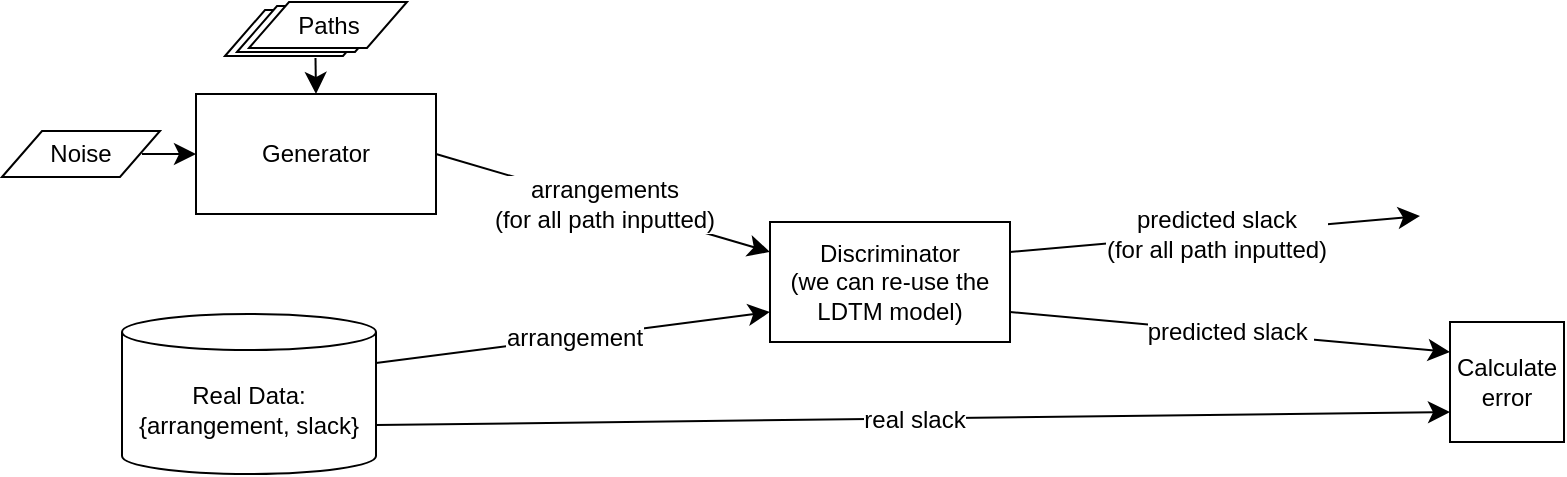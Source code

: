 <mxfile version="24.4.0" type="github">
  <diagram name="Page-1" id="ymLmdRIbzBYODP3hA8Bi">
    <mxGraphModel dx="1300" dy="814" grid="0" gridSize="10" guides="1" tooltips="1" connect="1" arrows="1" fold="1" page="0" pageScale="1" pageWidth="850" pageHeight="1100" math="0" shadow="0">
      <root>
        <mxCell id="0" />
        <mxCell id="1" parent="0" />
        <mxCell id="lxLlIVYKr5coCof-v2dZ-1" value="Real Data:&lt;div&gt;{arrangement, slack}&lt;/div&gt;" style="shape=cylinder3;whiteSpace=wrap;html=1;boundedLbl=1;backgroundOutline=1;size=9.0;" vertex="1" parent="1">
          <mxGeometry x="-43" y="174" width="127" height="80" as="geometry" />
        </mxCell>
        <mxCell id="lxLlIVYKr5coCof-v2dZ-4" value="Generator" style="rounded=0;whiteSpace=wrap;html=1;" vertex="1" parent="1">
          <mxGeometry x="-6" y="64" width="120" height="60" as="geometry" />
        </mxCell>
        <mxCell id="lxLlIVYKr5coCof-v2dZ-15" style="edgeStyle=none;curved=1;rounded=0;orthogonalLoop=1;jettySize=auto;html=1;exitX=1;exitY=0.5;exitDx=0;exitDy=0;exitPerimeter=0;entryX=0;entryY=0.5;entryDx=0;entryDy=0;fontSize=12;startSize=8;endSize=8;" edge="1" parent="1" target="lxLlIVYKr5coCof-v2dZ-4">
          <mxGeometry relative="1" as="geometry">
            <mxPoint x="-33" y="94" as="sourcePoint" />
          </mxGeometry>
        </mxCell>
        <mxCell id="lxLlIVYKr5coCof-v2dZ-17" style="edgeStyle=none;curved=1;rounded=0;orthogonalLoop=1;jettySize=auto;html=1;exitX=0.25;exitY=1;exitDx=0;exitDy=0;exitPerimeter=0;entryX=0.5;entryY=0;entryDx=0;entryDy=0;fontSize=12;startSize=8;endSize=8;" edge="1" parent="1" target="lxLlIVYKr5coCof-v2dZ-4">
          <mxGeometry relative="1" as="geometry">
            <mxPoint x="53.75" y="46" as="sourcePoint" />
          </mxGeometry>
        </mxCell>
        <mxCell id="lxLlIVYKr5coCof-v2dZ-18" value="Discriminator&lt;div&gt;(we can re-use the LDTM model)&lt;/div&gt;" style="rounded=0;whiteSpace=wrap;html=1;" vertex="1" parent="1">
          <mxGeometry x="281" y="128" width="120" height="60" as="geometry" />
        </mxCell>
        <mxCell id="lxLlIVYKr5coCof-v2dZ-21" value="Paths" style="shape=parallelogram;perimeter=parallelogramPerimeter;whiteSpace=wrap;html=1;fixedSize=1;" vertex="1" parent="1">
          <mxGeometry x="8.5" y="22" width="79" height="23" as="geometry" />
        </mxCell>
        <mxCell id="lxLlIVYKr5coCof-v2dZ-22" value="Paths" style="shape=parallelogram;perimeter=parallelogramPerimeter;whiteSpace=wrap;html=1;fixedSize=1;" vertex="1" parent="1">
          <mxGeometry x="14.5" y="20" width="79" height="23" as="geometry" />
        </mxCell>
        <mxCell id="lxLlIVYKr5coCof-v2dZ-23" value="Paths" style="shape=parallelogram;perimeter=parallelogramPerimeter;whiteSpace=wrap;html=1;fixedSize=1;" vertex="1" parent="1">
          <mxGeometry x="20.5" y="18" width="79" height="23" as="geometry" />
        </mxCell>
        <mxCell id="lxLlIVYKr5coCof-v2dZ-26" value="Noise" style="shape=parallelogram;perimeter=parallelogramPerimeter;whiteSpace=wrap;html=1;fixedSize=1;" vertex="1" parent="1">
          <mxGeometry x="-103" y="82.5" width="79" height="23" as="geometry" />
        </mxCell>
        <mxCell id="lxLlIVYKr5coCof-v2dZ-27" value="" style="endArrow=classic;html=1;rounded=0;fontSize=12;startSize=8;endSize=8;curved=1;exitX=1;exitY=0;exitDx=0;exitDy=24.5;exitPerimeter=0;entryX=0;entryY=0.75;entryDx=0;entryDy=0;" edge="1" parent="1" source="lxLlIVYKr5coCof-v2dZ-1" target="lxLlIVYKr5coCof-v2dZ-18">
          <mxGeometry relative="1" as="geometry">
            <mxPoint x="293" y="200" as="sourcePoint" />
            <mxPoint x="393" y="200" as="targetPoint" />
          </mxGeometry>
        </mxCell>
        <mxCell id="lxLlIVYKr5coCof-v2dZ-28" value="arrangement" style="edgeLabel;resizable=0;html=1;fontSize=12;;align=center;verticalAlign=middle;" connectable="0" vertex="1" parent="lxLlIVYKr5coCof-v2dZ-27">
          <mxGeometry relative="1" as="geometry" />
        </mxCell>
        <mxCell id="lxLlIVYKr5coCof-v2dZ-29" value="" style="endArrow=classic;html=1;rounded=0;fontSize=12;startSize=8;endSize=8;curved=1;exitX=1;exitY=0.5;exitDx=0;exitDy=0;entryX=0;entryY=0.25;entryDx=0;entryDy=0;" edge="1" parent="1" source="lxLlIVYKr5coCof-v2dZ-4" target="lxLlIVYKr5coCof-v2dZ-18">
          <mxGeometry relative="1" as="geometry">
            <mxPoint x="94" y="224" as="sourcePoint" />
            <mxPoint x="226" y="179" as="targetPoint" />
          </mxGeometry>
        </mxCell>
        <mxCell id="lxLlIVYKr5coCof-v2dZ-30" value="arrangements&lt;div&gt;(for all path inputted)&lt;/div&gt;" style="edgeLabel;resizable=0;html=1;fontSize=12;;align=center;verticalAlign=middle;" connectable="0" vertex="1" parent="lxLlIVYKr5coCof-v2dZ-29">
          <mxGeometry relative="1" as="geometry" />
        </mxCell>
        <mxCell id="lxLlIVYKr5coCof-v2dZ-31" value="" style="endArrow=classic;html=1;rounded=0;fontSize=12;startSize=8;endSize=8;curved=1;exitX=1;exitY=0;exitDx=0;exitDy=55.5;exitPerimeter=0;entryX=0;entryY=0.75;entryDx=0;entryDy=0;" edge="1" parent="1" source="lxLlIVYKr5coCof-v2dZ-1" target="lxLlIVYKr5coCof-v2dZ-38">
          <mxGeometry relative="1" as="geometry">
            <mxPoint x="94" y="208" as="sourcePoint" />
            <mxPoint x="622" y="206" as="targetPoint" />
          </mxGeometry>
        </mxCell>
        <mxCell id="lxLlIVYKr5coCof-v2dZ-32" value="real slack" style="edgeLabel;resizable=0;html=1;fontSize=12;;align=center;verticalAlign=middle;" connectable="0" vertex="1" parent="lxLlIVYKr5coCof-v2dZ-31">
          <mxGeometry relative="1" as="geometry" />
        </mxCell>
        <mxCell id="lxLlIVYKr5coCof-v2dZ-33" value="" style="endArrow=classic;html=1;rounded=0;fontSize=12;startSize=8;endSize=8;curved=1;exitX=1;exitY=0.25;exitDx=0;exitDy=0;" edge="1" parent="1" source="lxLlIVYKr5coCof-v2dZ-18">
          <mxGeometry relative="1" as="geometry">
            <mxPoint x="124" y="104" as="sourcePoint" />
            <mxPoint x="606" y="125" as="targetPoint" />
          </mxGeometry>
        </mxCell>
        <mxCell id="lxLlIVYKr5coCof-v2dZ-34" value="predicted slack&lt;br&gt;&lt;div&gt;(for all path inputted)&lt;/div&gt;" style="edgeLabel;resizable=0;html=1;fontSize=12;;align=center;verticalAlign=middle;" connectable="0" vertex="1" parent="lxLlIVYKr5coCof-v2dZ-33">
          <mxGeometry relative="1" as="geometry" />
        </mxCell>
        <mxCell id="lxLlIVYKr5coCof-v2dZ-35" value="" style="endArrow=classic;html=1;rounded=0;fontSize=12;startSize=8;endSize=8;curved=1;exitX=1;exitY=0.75;exitDx=0;exitDy=0;entryX=0;entryY=0.25;entryDx=0;entryDy=0;" edge="1" parent="1" source="lxLlIVYKr5coCof-v2dZ-18" target="lxLlIVYKr5coCof-v2dZ-38">
          <mxGeometry relative="1" as="geometry">
            <mxPoint x="411" y="153" as="sourcePoint" />
            <mxPoint x="620" y="193" as="targetPoint" />
          </mxGeometry>
        </mxCell>
        <mxCell id="lxLlIVYKr5coCof-v2dZ-36" value="predicted slack&amp;nbsp;" style="edgeLabel;resizable=0;html=1;fontSize=12;;align=center;verticalAlign=middle;" connectable="0" vertex="1" parent="lxLlIVYKr5coCof-v2dZ-35">
          <mxGeometry relative="1" as="geometry" />
        </mxCell>
        <mxCell id="lxLlIVYKr5coCof-v2dZ-38" value="Calculate&lt;div&gt;error&lt;/div&gt;" style="rounded=0;whiteSpace=wrap;html=1;" vertex="1" parent="1">
          <mxGeometry x="621" y="178" width="57" height="60" as="geometry" />
        </mxCell>
      </root>
    </mxGraphModel>
  </diagram>
</mxfile>
